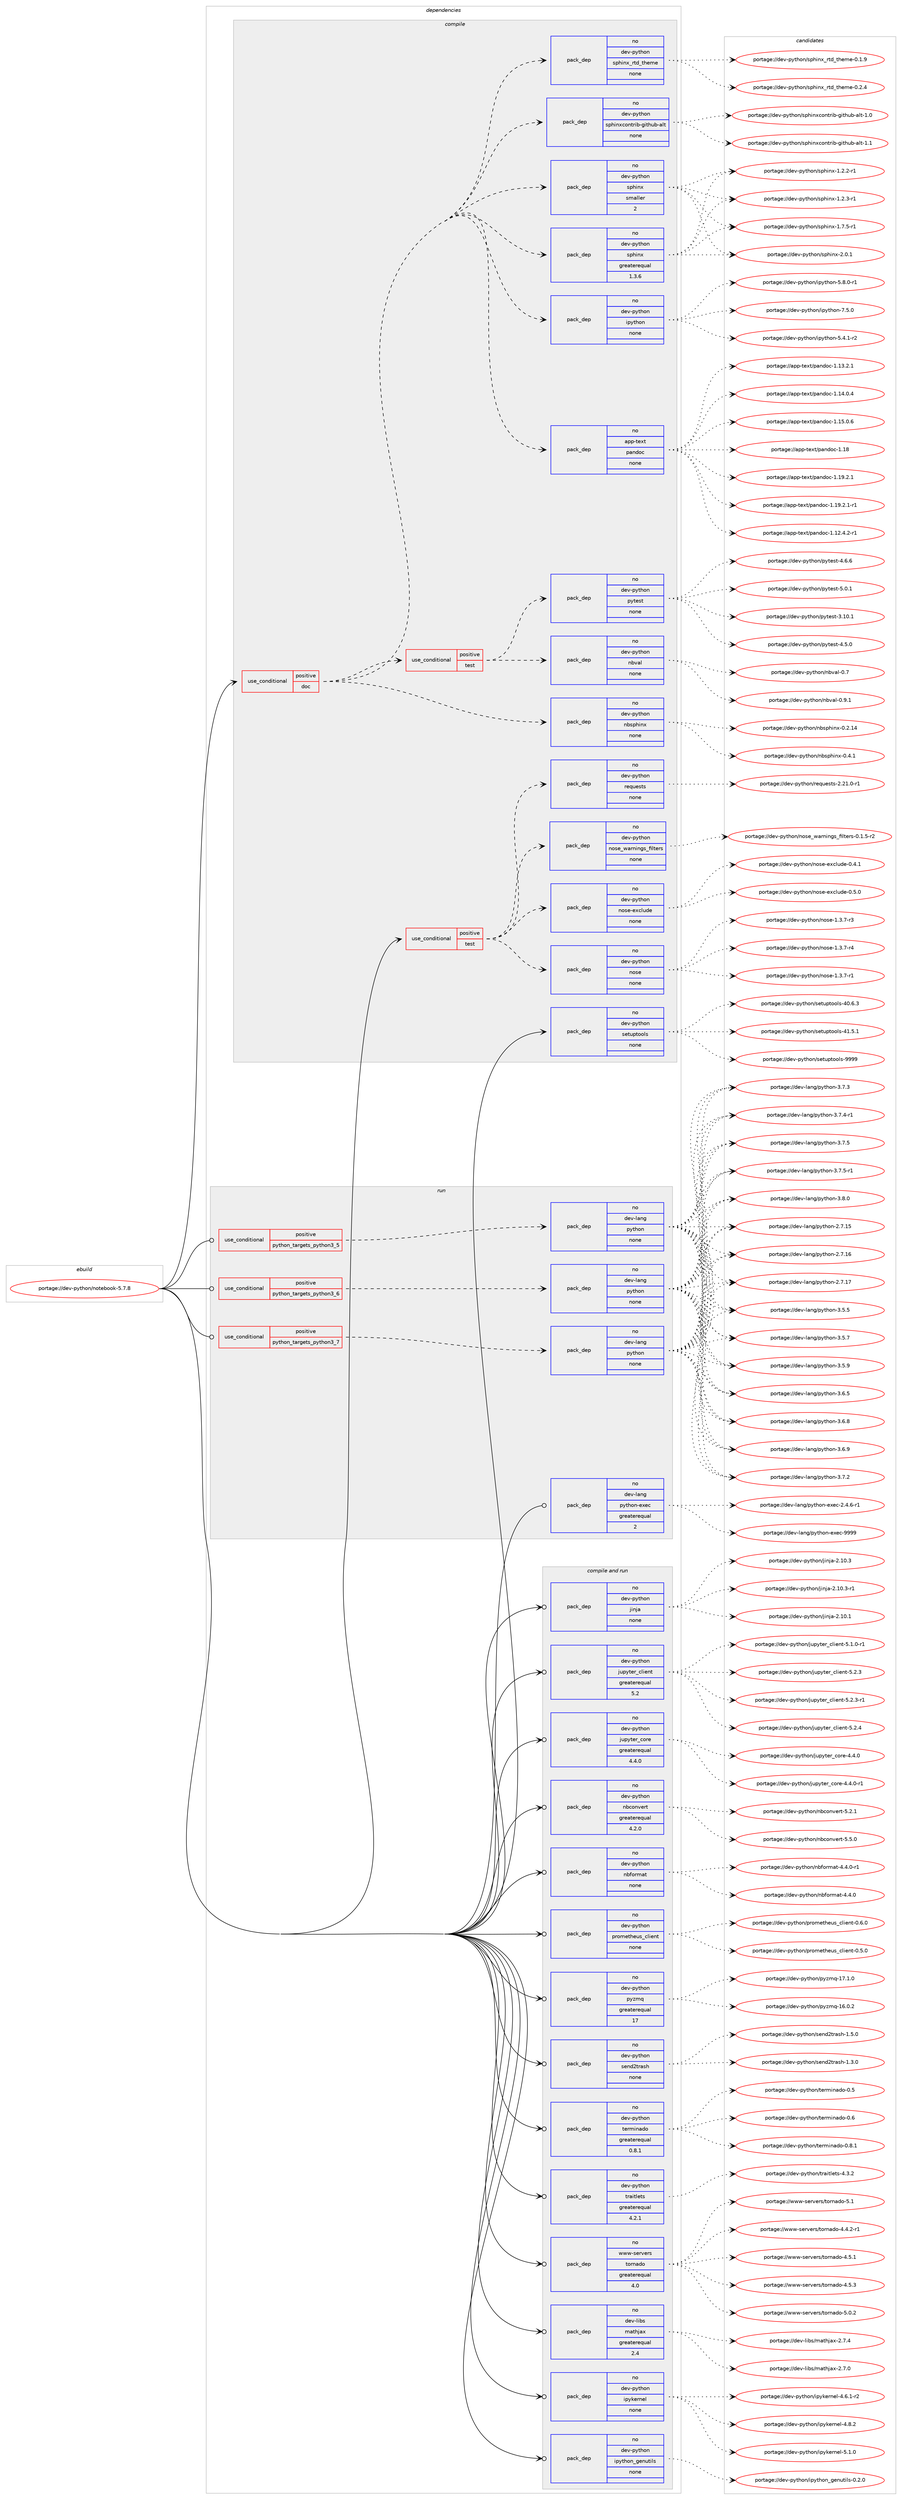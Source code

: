digraph prolog {

# *************
# Graph options
# *************

newrank=true;
concentrate=true;
compound=true;
graph [rankdir=LR,fontname=Helvetica,fontsize=10,ranksep=1.5];#, ranksep=2.5, nodesep=0.2];
edge  [arrowhead=vee];
node  [fontname=Helvetica,fontsize=10];

# **********
# The ebuild
# **********

subgraph cluster_leftcol {
color=gray;
rank=same;
label=<<i>ebuild</i>>;
id [label="portage://dev-python/notebook-5.7.8", color=red, width=4, href="../dev-python/notebook-5.7.8.svg"];
}

# ****************
# The dependencies
# ****************

subgraph cluster_midcol {
color=gray;
label=<<i>dependencies</i>>;
subgraph cluster_compile {
fillcolor="#eeeeee";
style=filled;
label=<<i>compile</i>>;
subgraph cond32580 {
dependency151994 [label=<<TABLE BORDER="0" CELLBORDER="1" CELLSPACING="0" CELLPADDING="4"><TR><TD ROWSPAN="3" CELLPADDING="10">use_conditional</TD></TR><TR><TD>positive</TD></TR><TR><TD>doc</TD></TR></TABLE>>, shape=none, color=red];
subgraph pack116087 {
dependency151995 [label=<<TABLE BORDER="0" CELLBORDER="1" CELLSPACING="0" CELLPADDING="4" WIDTH="220"><TR><TD ROWSPAN="6" CELLPADDING="30">pack_dep</TD></TR><TR><TD WIDTH="110">no</TD></TR><TR><TD>app-text</TD></TR><TR><TD>pandoc</TD></TR><TR><TD>none</TD></TR><TR><TD></TD></TR></TABLE>>, shape=none, color=blue];
}
dependency151994:e -> dependency151995:w [weight=20,style="dashed",arrowhead="vee"];
subgraph pack116088 {
dependency151996 [label=<<TABLE BORDER="0" CELLBORDER="1" CELLSPACING="0" CELLPADDING="4" WIDTH="220"><TR><TD ROWSPAN="6" CELLPADDING="30">pack_dep</TD></TR><TR><TD WIDTH="110">no</TD></TR><TR><TD>dev-python</TD></TR><TR><TD>ipython</TD></TR><TR><TD>none</TD></TR><TR><TD></TD></TR></TABLE>>, shape=none, color=blue];
}
dependency151994:e -> dependency151996:w [weight=20,style="dashed",arrowhead="vee"];
subgraph pack116089 {
dependency151997 [label=<<TABLE BORDER="0" CELLBORDER="1" CELLSPACING="0" CELLPADDING="4" WIDTH="220"><TR><TD ROWSPAN="6" CELLPADDING="30">pack_dep</TD></TR><TR><TD WIDTH="110">no</TD></TR><TR><TD>dev-python</TD></TR><TR><TD>sphinx</TD></TR><TR><TD>greaterequal</TD></TR><TR><TD>1.3.6</TD></TR></TABLE>>, shape=none, color=blue];
}
dependency151994:e -> dependency151997:w [weight=20,style="dashed",arrowhead="vee"];
subgraph pack116090 {
dependency151998 [label=<<TABLE BORDER="0" CELLBORDER="1" CELLSPACING="0" CELLPADDING="4" WIDTH="220"><TR><TD ROWSPAN="6" CELLPADDING="30">pack_dep</TD></TR><TR><TD WIDTH="110">no</TD></TR><TR><TD>dev-python</TD></TR><TR><TD>sphinx</TD></TR><TR><TD>smaller</TD></TR><TR><TD>2</TD></TR></TABLE>>, shape=none, color=blue];
}
dependency151994:e -> dependency151998:w [weight=20,style="dashed",arrowhead="vee"];
subgraph pack116091 {
dependency151999 [label=<<TABLE BORDER="0" CELLBORDER="1" CELLSPACING="0" CELLPADDING="4" WIDTH="220"><TR><TD ROWSPAN="6" CELLPADDING="30">pack_dep</TD></TR><TR><TD WIDTH="110">no</TD></TR><TR><TD>dev-python</TD></TR><TR><TD>sphinxcontrib-github-alt</TD></TR><TR><TD>none</TD></TR><TR><TD></TD></TR></TABLE>>, shape=none, color=blue];
}
dependency151994:e -> dependency151999:w [weight=20,style="dashed",arrowhead="vee"];
subgraph pack116092 {
dependency152000 [label=<<TABLE BORDER="0" CELLBORDER="1" CELLSPACING="0" CELLPADDING="4" WIDTH="220"><TR><TD ROWSPAN="6" CELLPADDING="30">pack_dep</TD></TR><TR><TD WIDTH="110">no</TD></TR><TR><TD>dev-python</TD></TR><TR><TD>sphinx_rtd_theme</TD></TR><TR><TD>none</TD></TR><TR><TD></TD></TR></TABLE>>, shape=none, color=blue];
}
dependency151994:e -> dependency152000:w [weight=20,style="dashed",arrowhead="vee"];
subgraph pack116093 {
dependency152001 [label=<<TABLE BORDER="0" CELLBORDER="1" CELLSPACING="0" CELLPADDING="4" WIDTH="220"><TR><TD ROWSPAN="6" CELLPADDING="30">pack_dep</TD></TR><TR><TD WIDTH="110">no</TD></TR><TR><TD>dev-python</TD></TR><TR><TD>nbsphinx</TD></TR><TR><TD>none</TD></TR><TR><TD></TD></TR></TABLE>>, shape=none, color=blue];
}
dependency151994:e -> dependency152001:w [weight=20,style="dashed",arrowhead="vee"];
subgraph cond32581 {
dependency152002 [label=<<TABLE BORDER="0" CELLBORDER="1" CELLSPACING="0" CELLPADDING="4"><TR><TD ROWSPAN="3" CELLPADDING="10">use_conditional</TD></TR><TR><TD>positive</TD></TR><TR><TD>test</TD></TR></TABLE>>, shape=none, color=red];
subgraph pack116094 {
dependency152003 [label=<<TABLE BORDER="0" CELLBORDER="1" CELLSPACING="0" CELLPADDING="4" WIDTH="220"><TR><TD ROWSPAN="6" CELLPADDING="30">pack_dep</TD></TR><TR><TD WIDTH="110">no</TD></TR><TR><TD>dev-python</TD></TR><TR><TD>nbval</TD></TR><TR><TD>none</TD></TR><TR><TD></TD></TR></TABLE>>, shape=none, color=blue];
}
dependency152002:e -> dependency152003:w [weight=20,style="dashed",arrowhead="vee"];
subgraph pack116095 {
dependency152004 [label=<<TABLE BORDER="0" CELLBORDER="1" CELLSPACING="0" CELLPADDING="4" WIDTH="220"><TR><TD ROWSPAN="6" CELLPADDING="30">pack_dep</TD></TR><TR><TD WIDTH="110">no</TD></TR><TR><TD>dev-python</TD></TR><TR><TD>pytest</TD></TR><TR><TD>none</TD></TR><TR><TD></TD></TR></TABLE>>, shape=none, color=blue];
}
dependency152002:e -> dependency152004:w [weight=20,style="dashed",arrowhead="vee"];
}
dependency151994:e -> dependency152002:w [weight=20,style="dashed",arrowhead="vee"];
}
id:e -> dependency151994:w [weight=20,style="solid",arrowhead="vee"];
subgraph cond32582 {
dependency152005 [label=<<TABLE BORDER="0" CELLBORDER="1" CELLSPACING="0" CELLPADDING="4"><TR><TD ROWSPAN="3" CELLPADDING="10">use_conditional</TD></TR><TR><TD>positive</TD></TR><TR><TD>test</TD></TR></TABLE>>, shape=none, color=red];
subgraph pack116096 {
dependency152006 [label=<<TABLE BORDER="0" CELLBORDER="1" CELLSPACING="0" CELLPADDING="4" WIDTH="220"><TR><TD ROWSPAN="6" CELLPADDING="30">pack_dep</TD></TR><TR><TD WIDTH="110">no</TD></TR><TR><TD>dev-python</TD></TR><TR><TD>nose</TD></TR><TR><TD>none</TD></TR><TR><TD></TD></TR></TABLE>>, shape=none, color=blue];
}
dependency152005:e -> dependency152006:w [weight=20,style="dashed",arrowhead="vee"];
subgraph pack116097 {
dependency152007 [label=<<TABLE BORDER="0" CELLBORDER="1" CELLSPACING="0" CELLPADDING="4" WIDTH="220"><TR><TD ROWSPAN="6" CELLPADDING="30">pack_dep</TD></TR><TR><TD WIDTH="110">no</TD></TR><TR><TD>dev-python</TD></TR><TR><TD>nose-exclude</TD></TR><TR><TD>none</TD></TR><TR><TD></TD></TR></TABLE>>, shape=none, color=blue];
}
dependency152005:e -> dependency152007:w [weight=20,style="dashed",arrowhead="vee"];
subgraph pack116098 {
dependency152008 [label=<<TABLE BORDER="0" CELLBORDER="1" CELLSPACING="0" CELLPADDING="4" WIDTH="220"><TR><TD ROWSPAN="6" CELLPADDING="30">pack_dep</TD></TR><TR><TD WIDTH="110">no</TD></TR><TR><TD>dev-python</TD></TR><TR><TD>nose_warnings_filters</TD></TR><TR><TD>none</TD></TR><TR><TD></TD></TR></TABLE>>, shape=none, color=blue];
}
dependency152005:e -> dependency152008:w [weight=20,style="dashed",arrowhead="vee"];
subgraph pack116099 {
dependency152009 [label=<<TABLE BORDER="0" CELLBORDER="1" CELLSPACING="0" CELLPADDING="4" WIDTH="220"><TR><TD ROWSPAN="6" CELLPADDING="30">pack_dep</TD></TR><TR><TD WIDTH="110">no</TD></TR><TR><TD>dev-python</TD></TR><TR><TD>requests</TD></TR><TR><TD>none</TD></TR><TR><TD></TD></TR></TABLE>>, shape=none, color=blue];
}
dependency152005:e -> dependency152009:w [weight=20,style="dashed",arrowhead="vee"];
}
id:e -> dependency152005:w [weight=20,style="solid",arrowhead="vee"];
subgraph pack116100 {
dependency152010 [label=<<TABLE BORDER="0" CELLBORDER="1" CELLSPACING="0" CELLPADDING="4" WIDTH="220"><TR><TD ROWSPAN="6" CELLPADDING="30">pack_dep</TD></TR><TR><TD WIDTH="110">no</TD></TR><TR><TD>dev-python</TD></TR><TR><TD>setuptools</TD></TR><TR><TD>none</TD></TR><TR><TD></TD></TR></TABLE>>, shape=none, color=blue];
}
id:e -> dependency152010:w [weight=20,style="solid",arrowhead="vee"];
}
subgraph cluster_compileandrun {
fillcolor="#eeeeee";
style=filled;
label=<<i>compile and run</i>>;
subgraph pack116101 {
dependency152011 [label=<<TABLE BORDER="0" CELLBORDER="1" CELLSPACING="0" CELLPADDING="4" WIDTH="220"><TR><TD ROWSPAN="6" CELLPADDING="30">pack_dep</TD></TR><TR><TD WIDTH="110">no</TD></TR><TR><TD>dev-libs</TD></TR><TR><TD>mathjax</TD></TR><TR><TD>greaterequal</TD></TR><TR><TD>2.4</TD></TR></TABLE>>, shape=none, color=blue];
}
id:e -> dependency152011:w [weight=20,style="solid",arrowhead="odotvee"];
subgraph pack116102 {
dependency152012 [label=<<TABLE BORDER="0" CELLBORDER="1" CELLSPACING="0" CELLPADDING="4" WIDTH="220"><TR><TD ROWSPAN="6" CELLPADDING="30">pack_dep</TD></TR><TR><TD WIDTH="110">no</TD></TR><TR><TD>dev-python</TD></TR><TR><TD>ipykernel</TD></TR><TR><TD>none</TD></TR><TR><TD></TD></TR></TABLE>>, shape=none, color=blue];
}
id:e -> dependency152012:w [weight=20,style="solid",arrowhead="odotvee"];
subgraph pack116103 {
dependency152013 [label=<<TABLE BORDER="0" CELLBORDER="1" CELLSPACING="0" CELLPADDING="4" WIDTH="220"><TR><TD ROWSPAN="6" CELLPADDING="30">pack_dep</TD></TR><TR><TD WIDTH="110">no</TD></TR><TR><TD>dev-python</TD></TR><TR><TD>ipython_genutils</TD></TR><TR><TD>none</TD></TR><TR><TD></TD></TR></TABLE>>, shape=none, color=blue];
}
id:e -> dependency152013:w [weight=20,style="solid",arrowhead="odotvee"];
subgraph pack116104 {
dependency152014 [label=<<TABLE BORDER="0" CELLBORDER="1" CELLSPACING="0" CELLPADDING="4" WIDTH="220"><TR><TD ROWSPAN="6" CELLPADDING="30">pack_dep</TD></TR><TR><TD WIDTH="110">no</TD></TR><TR><TD>dev-python</TD></TR><TR><TD>jinja</TD></TR><TR><TD>none</TD></TR><TR><TD></TD></TR></TABLE>>, shape=none, color=blue];
}
id:e -> dependency152014:w [weight=20,style="solid",arrowhead="odotvee"];
subgraph pack116105 {
dependency152015 [label=<<TABLE BORDER="0" CELLBORDER="1" CELLSPACING="0" CELLPADDING="4" WIDTH="220"><TR><TD ROWSPAN="6" CELLPADDING="30">pack_dep</TD></TR><TR><TD WIDTH="110">no</TD></TR><TR><TD>dev-python</TD></TR><TR><TD>jupyter_client</TD></TR><TR><TD>greaterequal</TD></TR><TR><TD>5.2</TD></TR></TABLE>>, shape=none, color=blue];
}
id:e -> dependency152015:w [weight=20,style="solid",arrowhead="odotvee"];
subgraph pack116106 {
dependency152016 [label=<<TABLE BORDER="0" CELLBORDER="1" CELLSPACING="0" CELLPADDING="4" WIDTH="220"><TR><TD ROWSPAN="6" CELLPADDING="30">pack_dep</TD></TR><TR><TD WIDTH="110">no</TD></TR><TR><TD>dev-python</TD></TR><TR><TD>jupyter_core</TD></TR><TR><TD>greaterequal</TD></TR><TR><TD>4.4.0</TD></TR></TABLE>>, shape=none, color=blue];
}
id:e -> dependency152016:w [weight=20,style="solid",arrowhead="odotvee"];
subgraph pack116107 {
dependency152017 [label=<<TABLE BORDER="0" CELLBORDER="1" CELLSPACING="0" CELLPADDING="4" WIDTH="220"><TR><TD ROWSPAN="6" CELLPADDING="30">pack_dep</TD></TR><TR><TD WIDTH="110">no</TD></TR><TR><TD>dev-python</TD></TR><TR><TD>nbconvert</TD></TR><TR><TD>greaterequal</TD></TR><TR><TD>4.2.0</TD></TR></TABLE>>, shape=none, color=blue];
}
id:e -> dependency152017:w [weight=20,style="solid",arrowhead="odotvee"];
subgraph pack116108 {
dependency152018 [label=<<TABLE BORDER="0" CELLBORDER="1" CELLSPACING="0" CELLPADDING="4" WIDTH="220"><TR><TD ROWSPAN="6" CELLPADDING="30">pack_dep</TD></TR><TR><TD WIDTH="110">no</TD></TR><TR><TD>dev-python</TD></TR><TR><TD>nbformat</TD></TR><TR><TD>none</TD></TR><TR><TD></TD></TR></TABLE>>, shape=none, color=blue];
}
id:e -> dependency152018:w [weight=20,style="solid",arrowhead="odotvee"];
subgraph pack116109 {
dependency152019 [label=<<TABLE BORDER="0" CELLBORDER="1" CELLSPACING="0" CELLPADDING="4" WIDTH="220"><TR><TD ROWSPAN="6" CELLPADDING="30">pack_dep</TD></TR><TR><TD WIDTH="110">no</TD></TR><TR><TD>dev-python</TD></TR><TR><TD>prometheus_client</TD></TR><TR><TD>none</TD></TR><TR><TD></TD></TR></TABLE>>, shape=none, color=blue];
}
id:e -> dependency152019:w [weight=20,style="solid",arrowhead="odotvee"];
subgraph pack116110 {
dependency152020 [label=<<TABLE BORDER="0" CELLBORDER="1" CELLSPACING="0" CELLPADDING="4" WIDTH="220"><TR><TD ROWSPAN="6" CELLPADDING="30">pack_dep</TD></TR><TR><TD WIDTH="110">no</TD></TR><TR><TD>dev-python</TD></TR><TR><TD>pyzmq</TD></TR><TR><TD>greaterequal</TD></TR><TR><TD>17</TD></TR></TABLE>>, shape=none, color=blue];
}
id:e -> dependency152020:w [weight=20,style="solid",arrowhead="odotvee"];
subgraph pack116111 {
dependency152021 [label=<<TABLE BORDER="0" CELLBORDER="1" CELLSPACING="0" CELLPADDING="4" WIDTH="220"><TR><TD ROWSPAN="6" CELLPADDING="30">pack_dep</TD></TR><TR><TD WIDTH="110">no</TD></TR><TR><TD>dev-python</TD></TR><TR><TD>send2trash</TD></TR><TR><TD>none</TD></TR><TR><TD></TD></TR></TABLE>>, shape=none, color=blue];
}
id:e -> dependency152021:w [weight=20,style="solid",arrowhead="odotvee"];
subgraph pack116112 {
dependency152022 [label=<<TABLE BORDER="0" CELLBORDER="1" CELLSPACING="0" CELLPADDING="4" WIDTH="220"><TR><TD ROWSPAN="6" CELLPADDING="30">pack_dep</TD></TR><TR><TD WIDTH="110">no</TD></TR><TR><TD>dev-python</TD></TR><TR><TD>terminado</TD></TR><TR><TD>greaterequal</TD></TR><TR><TD>0.8.1</TD></TR></TABLE>>, shape=none, color=blue];
}
id:e -> dependency152022:w [weight=20,style="solid",arrowhead="odotvee"];
subgraph pack116113 {
dependency152023 [label=<<TABLE BORDER="0" CELLBORDER="1" CELLSPACING="0" CELLPADDING="4" WIDTH="220"><TR><TD ROWSPAN="6" CELLPADDING="30">pack_dep</TD></TR><TR><TD WIDTH="110">no</TD></TR><TR><TD>dev-python</TD></TR><TR><TD>traitlets</TD></TR><TR><TD>greaterequal</TD></TR><TR><TD>4.2.1</TD></TR></TABLE>>, shape=none, color=blue];
}
id:e -> dependency152023:w [weight=20,style="solid",arrowhead="odotvee"];
subgraph pack116114 {
dependency152024 [label=<<TABLE BORDER="0" CELLBORDER="1" CELLSPACING="0" CELLPADDING="4" WIDTH="220"><TR><TD ROWSPAN="6" CELLPADDING="30">pack_dep</TD></TR><TR><TD WIDTH="110">no</TD></TR><TR><TD>www-servers</TD></TR><TR><TD>tornado</TD></TR><TR><TD>greaterequal</TD></TR><TR><TD>4.0</TD></TR></TABLE>>, shape=none, color=blue];
}
id:e -> dependency152024:w [weight=20,style="solid",arrowhead="odotvee"];
}
subgraph cluster_run {
fillcolor="#eeeeee";
style=filled;
label=<<i>run</i>>;
subgraph cond32583 {
dependency152025 [label=<<TABLE BORDER="0" CELLBORDER="1" CELLSPACING="0" CELLPADDING="4"><TR><TD ROWSPAN="3" CELLPADDING="10">use_conditional</TD></TR><TR><TD>positive</TD></TR><TR><TD>python_targets_python3_5</TD></TR></TABLE>>, shape=none, color=red];
subgraph pack116115 {
dependency152026 [label=<<TABLE BORDER="0" CELLBORDER="1" CELLSPACING="0" CELLPADDING="4" WIDTH="220"><TR><TD ROWSPAN="6" CELLPADDING="30">pack_dep</TD></TR><TR><TD WIDTH="110">no</TD></TR><TR><TD>dev-lang</TD></TR><TR><TD>python</TD></TR><TR><TD>none</TD></TR><TR><TD></TD></TR></TABLE>>, shape=none, color=blue];
}
dependency152025:e -> dependency152026:w [weight=20,style="dashed",arrowhead="vee"];
}
id:e -> dependency152025:w [weight=20,style="solid",arrowhead="odot"];
subgraph cond32584 {
dependency152027 [label=<<TABLE BORDER="0" CELLBORDER="1" CELLSPACING="0" CELLPADDING="4"><TR><TD ROWSPAN="3" CELLPADDING="10">use_conditional</TD></TR><TR><TD>positive</TD></TR><TR><TD>python_targets_python3_6</TD></TR></TABLE>>, shape=none, color=red];
subgraph pack116116 {
dependency152028 [label=<<TABLE BORDER="0" CELLBORDER="1" CELLSPACING="0" CELLPADDING="4" WIDTH="220"><TR><TD ROWSPAN="6" CELLPADDING="30">pack_dep</TD></TR><TR><TD WIDTH="110">no</TD></TR><TR><TD>dev-lang</TD></TR><TR><TD>python</TD></TR><TR><TD>none</TD></TR><TR><TD></TD></TR></TABLE>>, shape=none, color=blue];
}
dependency152027:e -> dependency152028:w [weight=20,style="dashed",arrowhead="vee"];
}
id:e -> dependency152027:w [weight=20,style="solid",arrowhead="odot"];
subgraph cond32585 {
dependency152029 [label=<<TABLE BORDER="0" CELLBORDER="1" CELLSPACING="0" CELLPADDING="4"><TR><TD ROWSPAN="3" CELLPADDING="10">use_conditional</TD></TR><TR><TD>positive</TD></TR><TR><TD>python_targets_python3_7</TD></TR></TABLE>>, shape=none, color=red];
subgraph pack116117 {
dependency152030 [label=<<TABLE BORDER="0" CELLBORDER="1" CELLSPACING="0" CELLPADDING="4" WIDTH="220"><TR><TD ROWSPAN="6" CELLPADDING="30">pack_dep</TD></TR><TR><TD WIDTH="110">no</TD></TR><TR><TD>dev-lang</TD></TR><TR><TD>python</TD></TR><TR><TD>none</TD></TR><TR><TD></TD></TR></TABLE>>, shape=none, color=blue];
}
dependency152029:e -> dependency152030:w [weight=20,style="dashed",arrowhead="vee"];
}
id:e -> dependency152029:w [weight=20,style="solid",arrowhead="odot"];
subgraph pack116118 {
dependency152031 [label=<<TABLE BORDER="0" CELLBORDER="1" CELLSPACING="0" CELLPADDING="4" WIDTH="220"><TR><TD ROWSPAN="6" CELLPADDING="30">pack_dep</TD></TR><TR><TD WIDTH="110">no</TD></TR><TR><TD>dev-lang</TD></TR><TR><TD>python-exec</TD></TR><TR><TD>greaterequal</TD></TR><TR><TD>2</TD></TR></TABLE>>, shape=none, color=blue];
}
id:e -> dependency152031:w [weight=20,style="solid",arrowhead="odot"];
}
}

# **************
# The candidates
# **************

subgraph cluster_choices {
rank=same;
color=gray;
label=<<i>candidates</i>>;

subgraph choice116087 {
color=black;
nodesep=1;
choiceportage97112112451161011201164711297110100111994549464950465246504511449 [label="portage://app-text/pandoc-1.12.4.2-r1", color=red, width=4,href="../app-text/pandoc-1.12.4.2-r1.svg"];
choiceportage9711211245116101120116471129711010011199454946495146504649 [label="portage://app-text/pandoc-1.13.2.1", color=red, width=4,href="../app-text/pandoc-1.13.2.1.svg"];
choiceportage9711211245116101120116471129711010011199454946495246484652 [label="portage://app-text/pandoc-1.14.0.4", color=red, width=4,href="../app-text/pandoc-1.14.0.4.svg"];
choiceportage9711211245116101120116471129711010011199454946495346484654 [label="portage://app-text/pandoc-1.15.0.6", color=red, width=4,href="../app-text/pandoc-1.15.0.6.svg"];
choiceportage97112112451161011201164711297110100111994549464956 [label="portage://app-text/pandoc-1.18", color=red, width=4,href="../app-text/pandoc-1.18.svg"];
choiceportage9711211245116101120116471129711010011199454946495746504649 [label="portage://app-text/pandoc-1.19.2.1", color=red, width=4,href="../app-text/pandoc-1.19.2.1.svg"];
choiceportage97112112451161011201164711297110100111994549464957465046494511449 [label="portage://app-text/pandoc-1.19.2.1-r1", color=red, width=4,href="../app-text/pandoc-1.19.2.1-r1.svg"];
dependency151995:e -> choiceportage97112112451161011201164711297110100111994549464950465246504511449:w [style=dotted,weight="100"];
dependency151995:e -> choiceportage9711211245116101120116471129711010011199454946495146504649:w [style=dotted,weight="100"];
dependency151995:e -> choiceportage9711211245116101120116471129711010011199454946495246484652:w [style=dotted,weight="100"];
dependency151995:e -> choiceportage9711211245116101120116471129711010011199454946495346484654:w [style=dotted,weight="100"];
dependency151995:e -> choiceportage97112112451161011201164711297110100111994549464956:w [style=dotted,weight="100"];
dependency151995:e -> choiceportage9711211245116101120116471129711010011199454946495746504649:w [style=dotted,weight="100"];
dependency151995:e -> choiceportage97112112451161011201164711297110100111994549464957465046494511449:w [style=dotted,weight="100"];
}
subgraph choice116088 {
color=black;
nodesep=1;
choiceportage10010111845112121116104111110471051121211161041111104553465246494511450 [label="portage://dev-python/ipython-5.4.1-r2", color=red, width=4,href="../dev-python/ipython-5.4.1-r2.svg"];
choiceportage10010111845112121116104111110471051121211161041111104553465646484511449 [label="portage://dev-python/ipython-5.8.0-r1", color=red, width=4,href="../dev-python/ipython-5.8.0-r1.svg"];
choiceportage1001011184511212111610411111047105112121116104111110455546534648 [label="portage://dev-python/ipython-7.5.0", color=red, width=4,href="../dev-python/ipython-7.5.0.svg"];
dependency151996:e -> choiceportage10010111845112121116104111110471051121211161041111104553465246494511450:w [style=dotted,weight="100"];
dependency151996:e -> choiceportage10010111845112121116104111110471051121211161041111104553465646484511449:w [style=dotted,weight="100"];
dependency151996:e -> choiceportage1001011184511212111610411111047105112121116104111110455546534648:w [style=dotted,weight="100"];
}
subgraph choice116089 {
color=black;
nodesep=1;
choiceportage10010111845112121116104111110471151121041051101204549465046504511449 [label="portage://dev-python/sphinx-1.2.2-r1", color=red, width=4,href="../dev-python/sphinx-1.2.2-r1.svg"];
choiceportage10010111845112121116104111110471151121041051101204549465046514511449 [label="portage://dev-python/sphinx-1.2.3-r1", color=red, width=4,href="../dev-python/sphinx-1.2.3-r1.svg"];
choiceportage10010111845112121116104111110471151121041051101204549465546534511449 [label="portage://dev-python/sphinx-1.7.5-r1", color=red, width=4,href="../dev-python/sphinx-1.7.5-r1.svg"];
choiceportage1001011184511212111610411111047115112104105110120455046484649 [label="portage://dev-python/sphinx-2.0.1", color=red, width=4,href="../dev-python/sphinx-2.0.1.svg"];
dependency151997:e -> choiceportage10010111845112121116104111110471151121041051101204549465046504511449:w [style=dotted,weight="100"];
dependency151997:e -> choiceportage10010111845112121116104111110471151121041051101204549465046514511449:w [style=dotted,weight="100"];
dependency151997:e -> choiceportage10010111845112121116104111110471151121041051101204549465546534511449:w [style=dotted,weight="100"];
dependency151997:e -> choiceportage1001011184511212111610411111047115112104105110120455046484649:w [style=dotted,weight="100"];
}
subgraph choice116090 {
color=black;
nodesep=1;
choiceportage10010111845112121116104111110471151121041051101204549465046504511449 [label="portage://dev-python/sphinx-1.2.2-r1", color=red, width=4,href="../dev-python/sphinx-1.2.2-r1.svg"];
choiceportage10010111845112121116104111110471151121041051101204549465046514511449 [label="portage://dev-python/sphinx-1.2.3-r1", color=red, width=4,href="../dev-python/sphinx-1.2.3-r1.svg"];
choiceportage10010111845112121116104111110471151121041051101204549465546534511449 [label="portage://dev-python/sphinx-1.7.5-r1", color=red, width=4,href="../dev-python/sphinx-1.7.5-r1.svg"];
choiceportage1001011184511212111610411111047115112104105110120455046484649 [label="portage://dev-python/sphinx-2.0.1", color=red, width=4,href="../dev-python/sphinx-2.0.1.svg"];
dependency151998:e -> choiceportage10010111845112121116104111110471151121041051101204549465046504511449:w [style=dotted,weight="100"];
dependency151998:e -> choiceportage10010111845112121116104111110471151121041051101204549465046514511449:w [style=dotted,weight="100"];
dependency151998:e -> choiceportage10010111845112121116104111110471151121041051101204549465546534511449:w [style=dotted,weight="100"];
dependency151998:e -> choiceportage1001011184511212111610411111047115112104105110120455046484649:w [style=dotted,weight="100"];
}
subgraph choice116091 {
color=black;
nodesep=1;
choiceportage100101118451121211161041111104711511210410511012099111110116114105984510310511610411798459710811645494648 [label="portage://dev-python/sphinxcontrib-github-alt-1.0", color=red, width=4,href="../dev-python/sphinxcontrib-github-alt-1.0.svg"];
choiceportage100101118451121211161041111104711511210410511012099111110116114105984510310511610411798459710811645494649 [label="portage://dev-python/sphinxcontrib-github-alt-1.1", color=red, width=4,href="../dev-python/sphinxcontrib-github-alt-1.1.svg"];
dependency151999:e -> choiceportage100101118451121211161041111104711511210410511012099111110116114105984510310511610411798459710811645494648:w [style=dotted,weight="100"];
dependency151999:e -> choiceportage100101118451121211161041111104711511210410511012099111110116114105984510310511610411798459710811645494649:w [style=dotted,weight="100"];
}
subgraph choice116092 {
color=black;
nodesep=1;
choiceportage10010111845112121116104111110471151121041051101209511411610095116104101109101454846494657 [label="portage://dev-python/sphinx_rtd_theme-0.1.9", color=red, width=4,href="../dev-python/sphinx_rtd_theme-0.1.9.svg"];
choiceportage10010111845112121116104111110471151121041051101209511411610095116104101109101454846504652 [label="portage://dev-python/sphinx_rtd_theme-0.2.4", color=red, width=4,href="../dev-python/sphinx_rtd_theme-0.2.4.svg"];
dependency152000:e -> choiceportage10010111845112121116104111110471151121041051101209511411610095116104101109101454846494657:w [style=dotted,weight="100"];
dependency152000:e -> choiceportage10010111845112121116104111110471151121041051101209511411610095116104101109101454846504652:w [style=dotted,weight="100"];
}
subgraph choice116093 {
color=black;
nodesep=1;
choiceportage10010111845112121116104111110471109811511210410511012045484650464952 [label="portage://dev-python/nbsphinx-0.2.14", color=red, width=4,href="../dev-python/nbsphinx-0.2.14.svg"];
choiceportage100101118451121211161041111104711098115112104105110120454846524649 [label="portage://dev-python/nbsphinx-0.4.1", color=red, width=4,href="../dev-python/nbsphinx-0.4.1.svg"];
dependency152001:e -> choiceportage10010111845112121116104111110471109811511210410511012045484650464952:w [style=dotted,weight="100"];
dependency152001:e -> choiceportage100101118451121211161041111104711098115112104105110120454846524649:w [style=dotted,weight="100"];
}
subgraph choice116094 {
color=black;
nodesep=1;
choiceportage1001011184511212111610411111047110981189710845484655 [label="portage://dev-python/nbval-0.7", color=red, width=4,href="../dev-python/nbval-0.7.svg"];
choiceportage10010111845112121116104111110471109811897108454846574649 [label="portage://dev-python/nbval-0.9.1", color=red, width=4,href="../dev-python/nbval-0.9.1.svg"];
dependency152003:e -> choiceportage1001011184511212111610411111047110981189710845484655:w [style=dotted,weight="100"];
dependency152003:e -> choiceportage10010111845112121116104111110471109811897108454846574649:w [style=dotted,weight="100"];
}
subgraph choice116095 {
color=black;
nodesep=1;
choiceportage100101118451121211161041111104711212111610111511645514649484649 [label="portage://dev-python/pytest-3.10.1", color=red, width=4,href="../dev-python/pytest-3.10.1.svg"];
choiceportage1001011184511212111610411111047112121116101115116455246534648 [label="portage://dev-python/pytest-4.5.0", color=red, width=4,href="../dev-python/pytest-4.5.0.svg"];
choiceportage1001011184511212111610411111047112121116101115116455246544654 [label="portage://dev-python/pytest-4.6.6", color=red, width=4,href="../dev-python/pytest-4.6.6.svg"];
choiceportage1001011184511212111610411111047112121116101115116455346484649 [label="portage://dev-python/pytest-5.0.1", color=red, width=4,href="../dev-python/pytest-5.0.1.svg"];
dependency152004:e -> choiceportage100101118451121211161041111104711212111610111511645514649484649:w [style=dotted,weight="100"];
dependency152004:e -> choiceportage1001011184511212111610411111047112121116101115116455246534648:w [style=dotted,weight="100"];
dependency152004:e -> choiceportage1001011184511212111610411111047112121116101115116455246544654:w [style=dotted,weight="100"];
dependency152004:e -> choiceportage1001011184511212111610411111047112121116101115116455346484649:w [style=dotted,weight="100"];
}
subgraph choice116096 {
color=black;
nodesep=1;
choiceportage10010111845112121116104111110471101111151014549465146554511449 [label="portage://dev-python/nose-1.3.7-r1", color=red, width=4,href="../dev-python/nose-1.3.7-r1.svg"];
choiceportage10010111845112121116104111110471101111151014549465146554511451 [label="portage://dev-python/nose-1.3.7-r3", color=red, width=4,href="../dev-python/nose-1.3.7-r3.svg"];
choiceportage10010111845112121116104111110471101111151014549465146554511452 [label="portage://dev-python/nose-1.3.7-r4", color=red, width=4,href="../dev-python/nose-1.3.7-r4.svg"];
dependency152006:e -> choiceportage10010111845112121116104111110471101111151014549465146554511449:w [style=dotted,weight="100"];
dependency152006:e -> choiceportage10010111845112121116104111110471101111151014549465146554511451:w [style=dotted,weight="100"];
dependency152006:e -> choiceportage10010111845112121116104111110471101111151014549465146554511452:w [style=dotted,weight="100"];
}
subgraph choice116097 {
color=black;
nodesep=1;
choiceportage10010111845112121116104111110471101111151014510112099108117100101454846524649 [label="portage://dev-python/nose-exclude-0.4.1", color=red, width=4,href="../dev-python/nose-exclude-0.4.1.svg"];
choiceportage10010111845112121116104111110471101111151014510112099108117100101454846534648 [label="portage://dev-python/nose-exclude-0.5.0", color=red, width=4,href="../dev-python/nose-exclude-0.5.0.svg"];
dependency152007:e -> choiceportage10010111845112121116104111110471101111151014510112099108117100101454846524649:w [style=dotted,weight="100"];
dependency152007:e -> choiceportage10010111845112121116104111110471101111151014510112099108117100101454846534648:w [style=dotted,weight="100"];
}
subgraph choice116098 {
color=black;
nodesep=1;
choiceportage10010111845112121116104111110471101111151019511997114110105110103115951021051081161011141154548464946534511450 [label="portage://dev-python/nose_warnings_filters-0.1.5-r2", color=red, width=4,href="../dev-python/nose_warnings_filters-0.1.5-r2.svg"];
dependency152008:e -> choiceportage10010111845112121116104111110471101111151019511997114110105110103115951021051081161011141154548464946534511450:w [style=dotted,weight="100"];
}
subgraph choice116099 {
color=black;
nodesep=1;
choiceportage1001011184511212111610411111047114101113117101115116115455046504946484511449 [label="portage://dev-python/requests-2.21.0-r1", color=red, width=4,href="../dev-python/requests-2.21.0-r1.svg"];
dependency152009:e -> choiceportage1001011184511212111610411111047114101113117101115116115455046504946484511449:w [style=dotted,weight="100"];
}
subgraph choice116100 {
color=black;
nodesep=1;
choiceportage100101118451121211161041111104711510111611711211611111110811545524846544651 [label="portage://dev-python/setuptools-40.6.3", color=red, width=4,href="../dev-python/setuptools-40.6.3.svg"];
choiceportage100101118451121211161041111104711510111611711211611111110811545524946534649 [label="portage://dev-python/setuptools-41.5.1", color=red, width=4,href="../dev-python/setuptools-41.5.1.svg"];
choiceportage10010111845112121116104111110471151011161171121161111111081154557575757 [label="portage://dev-python/setuptools-9999", color=red, width=4,href="../dev-python/setuptools-9999.svg"];
dependency152010:e -> choiceportage100101118451121211161041111104711510111611711211611111110811545524846544651:w [style=dotted,weight="100"];
dependency152010:e -> choiceportage100101118451121211161041111104711510111611711211611111110811545524946534649:w [style=dotted,weight="100"];
dependency152010:e -> choiceportage10010111845112121116104111110471151011161171121161111111081154557575757:w [style=dotted,weight="100"];
}
subgraph choice116101 {
color=black;
nodesep=1;
choiceportage1001011184510810598115471099711610410697120455046554648 [label="portage://dev-libs/mathjax-2.7.0", color=red, width=4,href="../dev-libs/mathjax-2.7.0.svg"];
choiceportage1001011184510810598115471099711610410697120455046554652 [label="portage://dev-libs/mathjax-2.7.4", color=red, width=4,href="../dev-libs/mathjax-2.7.4.svg"];
dependency152011:e -> choiceportage1001011184510810598115471099711610410697120455046554648:w [style=dotted,weight="100"];
dependency152011:e -> choiceportage1001011184510810598115471099711610410697120455046554652:w [style=dotted,weight="100"];
}
subgraph choice116102 {
color=black;
nodesep=1;
choiceportage10010111845112121116104111110471051121211071011141101011084552465446494511450 [label="portage://dev-python/ipykernel-4.6.1-r2", color=red, width=4,href="../dev-python/ipykernel-4.6.1-r2.svg"];
choiceportage1001011184511212111610411111047105112121107101114110101108455246564650 [label="portage://dev-python/ipykernel-4.8.2", color=red, width=4,href="../dev-python/ipykernel-4.8.2.svg"];
choiceportage1001011184511212111610411111047105112121107101114110101108455346494648 [label="portage://dev-python/ipykernel-5.1.0", color=red, width=4,href="../dev-python/ipykernel-5.1.0.svg"];
dependency152012:e -> choiceportage10010111845112121116104111110471051121211071011141101011084552465446494511450:w [style=dotted,weight="100"];
dependency152012:e -> choiceportage1001011184511212111610411111047105112121107101114110101108455246564650:w [style=dotted,weight="100"];
dependency152012:e -> choiceportage1001011184511212111610411111047105112121107101114110101108455346494648:w [style=dotted,weight="100"];
}
subgraph choice116103 {
color=black;
nodesep=1;
choiceportage100101118451121211161041111104710511212111610411111095103101110117116105108115454846504648 [label="portage://dev-python/ipython_genutils-0.2.0", color=red, width=4,href="../dev-python/ipython_genutils-0.2.0.svg"];
dependency152013:e -> choiceportage100101118451121211161041111104710511212111610411111095103101110117116105108115454846504648:w [style=dotted,weight="100"];
}
subgraph choice116104 {
color=black;
nodesep=1;
choiceportage10010111845112121116104111110471061051101069745504649484649 [label="portage://dev-python/jinja-2.10.1", color=red, width=4,href="../dev-python/jinja-2.10.1.svg"];
choiceportage10010111845112121116104111110471061051101069745504649484651 [label="portage://dev-python/jinja-2.10.3", color=red, width=4,href="../dev-python/jinja-2.10.3.svg"];
choiceportage100101118451121211161041111104710610511010697455046494846514511449 [label="portage://dev-python/jinja-2.10.3-r1", color=red, width=4,href="../dev-python/jinja-2.10.3-r1.svg"];
dependency152014:e -> choiceportage10010111845112121116104111110471061051101069745504649484649:w [style=dotted,weight="100"];
dependency152014:e -> choiceportage10010111845112121116104111110471061051101069745504649484651:w [style=dotted,weight="100"];
dependency152014:e -> choiceportage100101118451121211161041111104710610511010697455046494846514511449:w [style=dotted,weight="100"];
}
subgraph choice116105 {
color=black;
nodesep=1;
choiceportage100101118451121211161041111104710611711212111610111495991081051011101164553464946484511449 [label="portage://dev-python/jupyter_client-5.1.0-r1", color=red, width=4,href="../dev-python/jupyter_client-5.1.0-r1.svg"];
choiceportage10010111845112121116104111110471061171121211161011149599108105101110116455346504651 [label="portage://dev-python/jupyter_client-5.2.3", color=red, width=4,href="../dev-python/jupyter_client-5.2.3.svg"];
choiceportage100101118451121211161041111104710611711212111610111495991081051011101164553465046514511449 [label="portage://dev-python/jupyter_client-5.2.3-r1", color=red, width=4,href="../dev-python/jupyter_client-5.2.3-r1.svg"];
choiceportage10010111845112121116104111110471061171121211161011149599108105101110116455346504652 [label="portage://dev-python/jupyter_client-5.2.4", color=red, width=4,href="../dev-python/jupyter_client-5.2.4.svg"];
dependency152015:e -> choiceportage100101118451121211161041111104710611711212111610111495991081051011101164553464946484511449:w [style=dotted,weight="100"];
dependency152015:e -> choiceportage10010111845112121116104111110471061171121211161011149599108105101110116455346504651:w [style=dotted,weight="100"];
dependency152015:e -> choiceportage100101118451121211161041111104710611711212111610111495991081051011101164553465046514511449:w [style=dotted,weight="100"];
dependency152015:e -> choiceportage10010111845112121116104111110471061171121211161011149599108105101110116455346504652:w [style=dotted,weight="100"];
}
subgraph choice116106 {
color=black;
nodesep=1;
choiceportage10010111845112121116104111110471061171121211161011149599111114101455246524648 [label="portage://dev-python/jupyter_core-4.4.0", color=red, width=4,href="../dev-python/jupyter_core-4.4.0.svg"];
choiceportage100101118451121211161041111104710611711212111610111495991111141014552465246484511449 [label="portage://dev-python/jupyter_core-4.4.0-r1", color=red, width=4,href="../dev-python/jupyter_core-4.4.0-r1.svg"];
dependency152016:e -> choiceportage10010111845112121116104111110471061171121211161011149599111114101455246524648:w [style=dotted,weight="100"];
dependency152016:e -> choiceportage100101118451121211161041111104710611711212111610111495991111141014552465246484511449:w [style=dotted,weight="100"];
}
subgraph choice116107 {
color=black;
nodesep=1;
choiceportage10010111845112121116104111110471109899111110118101114116455346504649 [label="portage://dev-python/nbconvert-5.2.1", color=red, width=4,href="../dev-python/nbconvert-5.2.1.svg"];
choiceportage10010111845112121116104111110471109899111110118101114116455346534648 [label="portage://dev-python/nbconvert-5.5.0", color=red, width=4,href="../dev-python/nbconvert-5.5.0.svg"];
dependency152017:e -> choiceportage10010111845112121116104111110471109899111110118101114116455346504649:w [style=dotted,weight="100"];
dependency152017:e -> choiceportage10010111845112121116104111110471109899111110118101114116455346534648:w [style=dotted,weight="100"];
}
subgraph choice116108 {
color=black;
nodesep=1;
choiceportage10010111845112121116104111110471109810211111410997116455246524648 [label="portage://dev-python/nbformat-4.4.0", color=red, width=4,href="../dev-python/nbformat-4.4.0.svg"];
choiceportage100101118451121211161041111104711098102111114109971164552465246484511449 [label="portage://dev-python/nbformat-4.4.0-r1", color=red, width=4,href="../dev-python/nbformat-4.4.0-r1.svg"];
dependency152018:e -> choiceportage10010111845112121116104111110471109810211111410997116455246524648:w [style=dotted,weight="100"];
dependency152018:e -> choiceportage100101118451121211161041111104711098102111114109971164552465246484511449:w [style=dotted,weight="100"];
}
subgraph choice116109 {
color=black;
nodesep=1;
choiceportage10010111845112121116104111110471121141111091011161041011171159599108105101110116454846534648 [label="portage://dev-python/prometheus_client-0.5.0", color=red, width=4,href="../dev-python/prometheus_client-0.5.0.svg"];
choiceportage10010111845112121116104111110471121141111091011161041011171159599108105101110116454846544648 [label="portage://dev-python/prometheus_client-0.6.0", color=red, width=4,href="../dev-python/prometheus_client-0.6.0.svg"];
dependency152019:e -> choiceportage10010111845112121116104111110471121141111091011161041011171159599108105101110116454846534648:w [style=dotted,weight="100"];
dependency152019:e -> choiceportage10010111845112121116104111110471121141111091011161041011171159599108105101110116454846544648:w [style=dotted,weight="100"];
}
subgraph choice116110 {
color=black;
nodesep=1;
choiceportage100101118451121211161041111104711212112210911345495446484650 [label="portage://dev-python/pyzmq-16.0.2", color=red, width=4,href="../dev-python/pyzmq-16.0.2.svg"];
choiceportage100101118451121211161041111104711212112210911345495546494648 [label="portage://dev-python/pyzmq-17.1.0", color=red, width=4,href="../dev-python/pyzmq-17.1.0.svg"];
dependency152020:e -> choiceportage100101118451121211161041111104711212112210911345495446484650:w [style=dotted,weight="100"];
dependency152020:e -> choiceportage100101118451121211161041111104711212112210911345495546494648:w [style=dotted,weight="100"];
}
subgraph choice116111 {
color=black;
nodesep=1;
choiceportage10010111845112121116104111110471151011101005011611497115104454946514648 [label="portage://dev-python/send2trash-1.3.0", color=red, width=4,href="../dev-python/send2trash-1.3.0.svg"];
choiceportage10010111845112121116104111110471151011101005011611497115104454946534648 [label="portage://dev-python/send2trash-1.5.0", color=red, width=4,href="../dev-python/send2trash-1.5.0.svg"];
dependency152021:e -> choiceportage10010111845112121116104111110471151011101005011611497115104454946514648:w [style=dotted,weight="100"];
dependency152021:e -> choiceportage10010111845112121116104111110471151011101005011611497115104454946534648:w [style=dotted,weight="100"];
}
subgraph choice116112 {
color=black;
nodesep=1;
choiceportage10010111845112121116104111110471161011141091051109710011145484653 [label="portage://dev-python/terminado-0.5", color=red, width=4,href="../dev-python/terminado-0.5.svg"];
choiceportage10010111845112121116104111110471161011141091051109710011145484654 [label="portage://dev-python/terminado-0.6", color=red, width=4,href="../dev-python/terminado-0.6.svg"];
choiceportage100101118451121211161041111104711610111410910511097100111454846564649 [label="portage://dev-python/terminado-0.8.1", color=red, width=4,href="../dev-python/terminado-0.8.1.svg"];
dependency152022:e -> choiceportage10010111845112121116104111110471161011141091051109710011145484653:w [style=dotted,weight="100"];
dependency152022:e -> choiceportage10010111845112121116104111110471161011141091051109710011145484654:w [style=dotted,weight="100"];
dependency152022:e -> choiceportage100101118451121211161041111104711610111410910511097100111454846564649:w [style=dotted,weight="100"];
}
subgraph choice116113 {
color=black;
nodesep=1;
choiceportage100101118451121211161041111104711611497105116108101116115455246514650 [label="portage://dev-python/traitlets-4.3.2", color=red, width=4,href="../dev-python/traitlets-4.3.2.svg"];
dependency152023:e -> choiceportage100101118451121211161041111104711611497105116108101116115455246514650:w [style=dotted,weight="100"];
}
subgraph choice116114 {
color=black;
nodesep=1;
choiceportage1191191194511510111411810111411547116111114110971001114552465246504511449 [label="portage://www-servers/tornado-4.4.2-r1", color=red, width=4,href="../www-servers/tornado-4.4.2-r1.svg"];
choiceportage119119119451151011141181011141154711611111411097100111455246534649 [label="portage://www-servers/tornado-4.5.1", color=red, width=4,href="../www-servers/tornado-4.5.1.svg"];
choiceportage119119119451151011141181011141154711611111411097100111455246534651 [label="portage://www-servers/tornado-4.5.3", color=red, width=4,href="../www-servers/tornado-4.5.3.svg"];
choiceportage119119119451151011141181011141154711611111411097100111455346484650 [label="portage://www-servers/tornado-5.0.2", color=red, width=4,href="../www-servers/tornado-5.0.2.svg"];
choiceportage11911911945115101114118101114115471161111141109710011145534649 [label="portage://www-servers/tornado-5.1", color=red, width=4,href="../www-servers/tornado-5.1.svg"];
dependency152024:e -> choiceportage1191191194511510111411810111411547116111114110971001114552465246504511449:w [style=dotted,weight="100"];
dependency152024:e -> choiceportage119119119451151011141181011141154711611111411097100111455246534649:w [style=dotted,weight="100"];
dependency152024:e -> choiceportage119119119451151011141181011141154711611111411097100111455246534651:w [style=dotted,weight="100"];
dependency152024:e -> choiceportage119119119451151011141181011141154711611111411097100111455346484650:w [style=dotted,weight="100"];
dependency152024:e -> choiceportage11911911945115101114118101114115471161111141109710011145534649:w [style=dotted,weight="100"];
}
subgraph choice116115 {
color=black;
nodesep=1;
choiceportage10010111845108971101034711212111610411111045504655464953 [label="portage://dev-lang/python-2.7.15", color=red, width=4,href="../dev-lang/python-2.7.15.svg"];
choiceportage10010111845108971101034711212111610411111045504655464954 [label="portage://dev-lang/python-2.7.16", color=red, width=4,href="../dev-lang/python-2.7.16.svg"];
choiceportage10010111845108971101034711212111610411111045504655464955 [label="portage://dev-lang/python-2.7.17", color=red, width=4,href="../dev-lang/python-2.7.17.svg"];
choiceportage100101118451089711010347112121116104111110455146534653 [label="portage://dev-lang/python-3.5.5", color=red, width=4,href="../dev-lang/python-3.5.5.svg"];
choiceportage100101118451089711010347112121116104111110455146534655 [label="portage://dev-lang/python-3.5.7", color=red, width=4,href="../dev-lang/python-3.5.7.svg"];
choiceportage100101118451089711010347112121116104111110455146534657 [label="portage://dev-lang/python-3.5.9", color=red, width=4,href="../dev-lang/python-3.5.9.svg"];
choiceportage100101118451089711010347112121116104111110455146544653 [label="portage://dev-lang/python-3.6.5", color=red, width=4,href="../dev-lang/python-3.6.5.svg"];
choiceportage100101118451089711010347112121116104111110455146544656 [label="portage://dev-lang/python-3.6.8", color=red, width=4,href="../dev-lang/python-3.6.8.svg"];
choiceportage100101118451089711010347112121116104111110455146544657 [label="portage://dev-lang/python-3.6.9", color=red, width=4,href="../dev-lang/python-3.6.9.svg"];
choiceportage100101118451089711010347112121116104111110455146554650 [label="portage://dev-lang/python-3.7.2", color=red, width=4,href="../dev-lang/python-3.7.2.svg"];
choiceportage100101118451089711010347112121116104111110455146554651 [label="portage://dev-lang/python-3.7.3", color=red, width=4,href="../dev-lang/python-3.7.3.svg"];
choiceportage1001011184510897110103471121211161041111104551465546524511449 [label="portage://dev-lang/python-3.7.4-r1", color=red, width=4,href="../dev-lang/python-3.7.4-r1.svg"];
choiceportage100101118451089711010347112121116104111110455146554653 [label="portage://dev-lang/python-3.7.5", color=red, width=4,href="../dev-lang/python-3.7.5.svg"];
choiceportage1001011184510897110103471121211161041111104551465546534511449 [label="portage://dev-lang/python-3.7.5-r1", color=red, width=4,href="../dev-lang/python-3.7.5-r1.svg"];
choiceportage100101118451089711010347112121116104111110455146564648 [label="portage://dev-lang/python-3.8.0", color=red, width=4,href="../dev-lang/python-3.8.0.svg"];
dependency152026:e -> choiceportage10010111845108971101034711212111610411111045504655464953:w [style=dotted,weight="100"];
dependency152026:e -> choiceportage10010111845108971101034711212111610411111045504655464954:w [style=dotted,weight="100"];
dependency152026:e -> choiceportage10010111845108971101034711212111610411111045504655464955:w [style=dotted,weight="100"];
dependency152026:e -> choiceportage100101118451089711010347112121116104111110455146534653:w [style=dotted,weight="100"];
dependency152026:e -> choiceportage100101118451089711010347112121116104111110455146534655:w [style=dotted,weight="100"];
dependency152026:e -> choiceportage100101118451089711010347112121116104111110455146534657:w [style=dotted,weight="100"];
dependency152026:e -> choiceportage100101118451089711010347112121116104111110455146544653:w [style=dotted,weight="100"];
dependency152026:e -> choiceportage100101118451089711010347112121116104111110455146544656:w [style=dotted,weight="100"];
dependency152026:e -> choiceportage100101118451089711010347112121116104111110455146544657:w [style=dotted,weight="100"];
dependency152026:e -> choiceportage100101118451089711010347112121116104111110455146554650:w [style=dotted,weight="100"];
dependency152026:e -> choiceportage100101118451089711010347112121116104111110455146554651:w [style=dotted,weight="100"];
dependency152026:e -> choiceportage1001011184510897110103471121211161041111104551465546524511449:w [style=dotted,weight="100"];
dependency152026:e -> choiceportage100101118451089711010347112121116104111110455146554653:w [style=dotted,weight="100"];
dependency152026:e -> choiceportage1001011184510897110103471121211161041111104551465546534511449:w [style=dotted,weight="100"];
dependency152026:e -> choiceportage100101118451089711010347112121116104111110455146564648:w [style=dotted,weight="100"];
}
subgraph choice116116 {
color=black;
nodesep=1;
choiceportage10010111845108971101034711212111610411111045504655464953 [label="portage://dev-lang/python-2.7.15", color=red, width=4,href="../dev-lang/python-2.7.15.svg"];
choiceportage10010111845108971101034711212111610411111045504655464954 [label="portage://dev-lang/python-2.7.16", color=red, width=4,href="../dev-lang/python-2.7.16.svg"];
choiceportage10010111845108971101034711212111610411111045504655464955 [label="portage://dev-lang/python-2.7.17", color=red, width=4,href="../dev-lang/python-2.7.17.svg"];
choiceportage100101118451089711010347112121116104111110455146534653 [label="portage://dev-lang/python-3.5.5", color=red, width=4,href="../dev-lang/python-3.5.5.svg"];
choiceportage100101118451089711010347112121116104111110455146534655 [label="portage://dev-lang/python-3.5.7", color=red, width=4,href="../dev-lang/python-3.5.7.svg"];
choiceportage100101118451089711010347112121116104111110455146534657 [label="portage://dev-lang/python-3.5.9", color=red, width=4,href="../dev-lang/python-3.5.9.svg"];
choiceportage100101118451089711010347112121116104111110455146544653 [label="portage://dev-lang/python-3.6.5", color=red, width=4,href="../dev-lang/python-3.6.5.svg"];
choiceportage100101118451089711010347112121116104111110455146544656 [label="portage://dev-lang/python-3.6.8", color=red, width=4,href="../dev-lang/python-3.6.8.svg"];
choiceportage100101118451089711010347112121116104111110455146544657 [label="portage://dev-lang/python-3.6.9", color=red, width=4,href="../dev-lang/python-3.6.9.svg"];
choiceportage100101118451089711010347112121116104111110455146554650 [label="portage://dev-lang/python-3.7.2", color=red, width=4,href="../dev-lang/python-3.7.2.svg"];
choiceportage100101118451089711010347112121116104111110455146554651 [label="portage://dev-lang/python-3.7.3", color=red, width=4,href="../dev-lang/python-3.7.3.svg"];
choiceportage1001011184510897110103471121211161041111104551465546524511449 [label="portage://dev-lang/python-3.7.4-r1", color=red, width=4,href="../dev-lang/python-3.7.4-r1.svg"];
choiceportage100101118451089711010347112121116104111110455146554653 [label="portage://dev-lang/python-3.7.5", color=red, width=4,href="../dev-lang/python-3.7.5.svg"];
choiceportage1001011184510897110103471121211161041111104551465546534511449 [label="portage://dev-lang/python-3.7.5-r1", color=red, width=4,href="../dev-lang/python-3.7.5-r1.svg"];
choiceportage100101118451089711010347112121116104111110455146564648 [label="portage://dev-lang/python-3.8.0", color=red, width=4,href="../dev-lang/python-3.8.0.svg"];
dependency152028:e -> choiceportage10010111845108971101034711212111610411111045504655464953:w [style=dotted,weight="100"];
dependency152028:e -> choiceportage10010111845108971101034711212111610411111045504655464954:w [style=dotted,weight="100"];
dependency152028:e -> choiceportage10010111845108971101034711212111610411111045504655464955:w [style=dotted,weight="100"];
dependency152028:e -> choiceportage100101118451089711010347112121116104111110455146534653:w [style=dotted,weight="100"];
dependency152028:e -> choiceportage100101118451089711010347112121116104111110455146534655:w [style=dotted,weight="100"];
dependency152028:e -> choiceportage100101118451089711010347112121116104111110455146534657:w [style=dotted,weight="100"];
dependency152028:e -> choiceportage100101118451089711010347112121116104111110455146544653:w [style=dotted,weight="100"];
dependency152028:e -> choiceportage100101118451089711010347112121116104111110455146544656:w [style=dotted,weight="100"];
dependency152028:e -> choiceportage100101118451089711010347112121116104111110455146544657:w [style=dotted,weight="100"];
dependency152028:e -> choiceportage100101118451089711010347112121116104111110455146554650:w [style=dotted,weight="100"];
dependency152028:e -> choiceportage100101118451089711010347112121116104111110455146554651:w [style=dotted,weight="100"];
dependency152028:e -> choiceportage1001011184510897110103471121211161041111104551465546524511449:w [style=dotted,weight="100"];
dependency152028:e -> choiceportage100101118451089711010347112121116104111110455146554653:w [style=dotted,weight="100"];
dependency152028:e -> choiceportage1001011184510897110103471121211161041111104551465546534511449:w [style=dotted,weight="100"];
dependency152028:e -> choiceportage100101118451089711010347112121116104111110455146564648:w [style=dotted,weight="100"];
}
subgraph choice116117 {
color=black;
nodesep=1;
choiceportage10010111845108971101034711212111610411111045504655464953 [label="portage://dev-lang/python-2.7.15", color=red, width=4,href="../dev-lang/python-2.7.15.svg"];
choiceportage10010111845108971101034711212111610411111045504655464954 [label="portage://dev-lang/python-2.7.16", color=red, width=4,href="../dev-lang/python-2.7.16.svg"];
choiceportage10010111845108971101034711212111610411111045504655464955 [label="portage://dev-lang/python-2.7.17", color=red, width=4,href="../dev-lang/python-2.7.17.svg"];
choiceportage100101118451089711010347112121116104111110455146534653 [label="portage://dev-lang/python-3.5.5", color=red, width=4,href="../dev-lang/python-3.5.5.svg"];
choiceportage100101118451089711010347112121116104111110455146534655 [label="portage://dev-lang/python-3.5.7", color=red, width=4,href="../dev-lang/python-3.5.7.svg"];
choiceportage100101118451089711010347112121116104111110455146534657 [label="portage://dev-lang/python-3.5.9", color=red, width=4,href="../dev-lang/python-3.5.9.svg"];
choiceportage100101118451089711010347112121116104111110455146544653 [label="portage://dev-lang/python-3.6.5", color=red, width=4,href="../dev-lang/python-3.6.5.svg"];
choiceportage100101118451089711010347112121116104111110455146544656 [label="portage://dev-lang/python-3.6.8", color=red, width=4,href="../dev-lang/python-3.6.8.svg"];
choiceportage100101118451089711010347112121116104111110455146544657 [label="portage://dev-lang/python-3.6.9", color=red, width=4,href="../dev-lang/python-3.6.9.svg"];
choiceportage100101118451089711010347112121116104111110455146554650 [label="portage://dev-lang/python-3.7.2", color=red, width=4,href="../dev-lang/python-3.7.2.svg"];
choiceportage100101118451089711010347112121116104111110455146554651 [label="portage://dev-lang/python-3.7.3", color=red, width=4,href="../dev-lang/python-3.7.3.svg"];
choiceportage1001011184510897110103471121211161041111104551465546524511449 [label="portage://dev-lang/python-3.7.4-r1", color=red, width=4,href="../dev-lang/python-3.7.4-r1.svg"];
choiceportage100101118451089711010347112121116104111110455146554653 [label="portage://dev-lang/python-3.7.5", color=red, width=4,href="../dev-lang/python-3.7.5.svg"];
choiceportage1001011184510897110103471121211161041111104551465546534511449 [label="portage://dev-lang/python-3.7.5-r1", color=red, width=4,href="../dev-lang/python-3.7.5-r1.svg"];
choiceportage100101118451089711010347112121116104111110455146564648 [label="portage://dev-lang/python-3.8.0", color=red, width=4,href="../dev-lang/python-3.8.0.svg"];
dependency152030:e -> choiceportage10010111845108971101034711212111610411111045504655464953:w [style=dotted,weight="100"];
dependency152030:e -> choiceportage10010111845108971101034711212111610411111045504655464954:w [style=dotted,weight="100"];
dependency152030:e -> choiceportage10010111845108971101034711212111610411111045504655464955:w [style=dotted,weight="100"];
dependency152030:e -> choiceportage100101118451089711010347112121116104111110455146534653:w [style=dotted,weight="100"];
dependency152030:e -> choiceportage100101118451089711010347112121116104111110455146534655:w [style=dotted,weight="100"];
dependency152030:e -> choiceportage100101118451089711010347112121116104111110455146534657:w [style=dotted,weight="100"];
dependency152030:e -> choiceportage100101118451089711010347112121116104111110455146544653:w [style=dotted,weight="100"];
dependency152030:e -> choiceportage100101118451089711010347112121116104111110455146544656:w [style=dotted,weight="100"];
dependency152030:e -> choiceportage100101118451089711010347112121116104111110455146544657:w [style=dotted,weight="100"];
dependency152030:e -> choiceportage100101118451089711010347112121116104111110455146554650:w [style=dotted,weight="100"];
dependency152030:e -> choiceportage100101118451089711010347112121116104111110455146554651:w [style=dotted,weight="100"];
dependency152030:e -> choiceportage1001011184510897110103471121211161041111104551465546524511449:w [style=dotted,weight="100"];
dependency152030:e -> choiceportage100101118451089711010347112121116104111110455146554653:w [style=dotted,weight="100"];
dependency152030:e -> choiceportage1001011184510897110103471121211161041111104551465546534511449:w [style=dotted,weight="100"];
dependency152030:e -> choiceportage100101118451089711010347112121116104111110455146564648:w [style=dotted,weight="100"];
}
subgraph choice116118 {
color=black;
nodesep=1;
choiceportage10010111845108971101034711212111610411111045101120101994550465246544511449 [label="portage://dev-lang/python-exec-2.4.6-r1", color=red, width=4,href="../dev-lang/python-exec-2.4.6-r1.svg"];
choiceportage10010111845108971101034711212111610411111045101120101994557575757 [label="portage://dev-lang/python-exec-9999", color=red, width=4,href="../dev-lang/python-exec-9999.svg"];
dependency152031:e -> choiceportage10010111845108971101034711212111610411111045101120101994550465246544511449:w [style=dotted,weight="100"];
dependency152031:e -> choiceportage10010111845108971101034711212111610411111045101120101994557575757:w [style=dotted,weight="100"];
}
}

}
